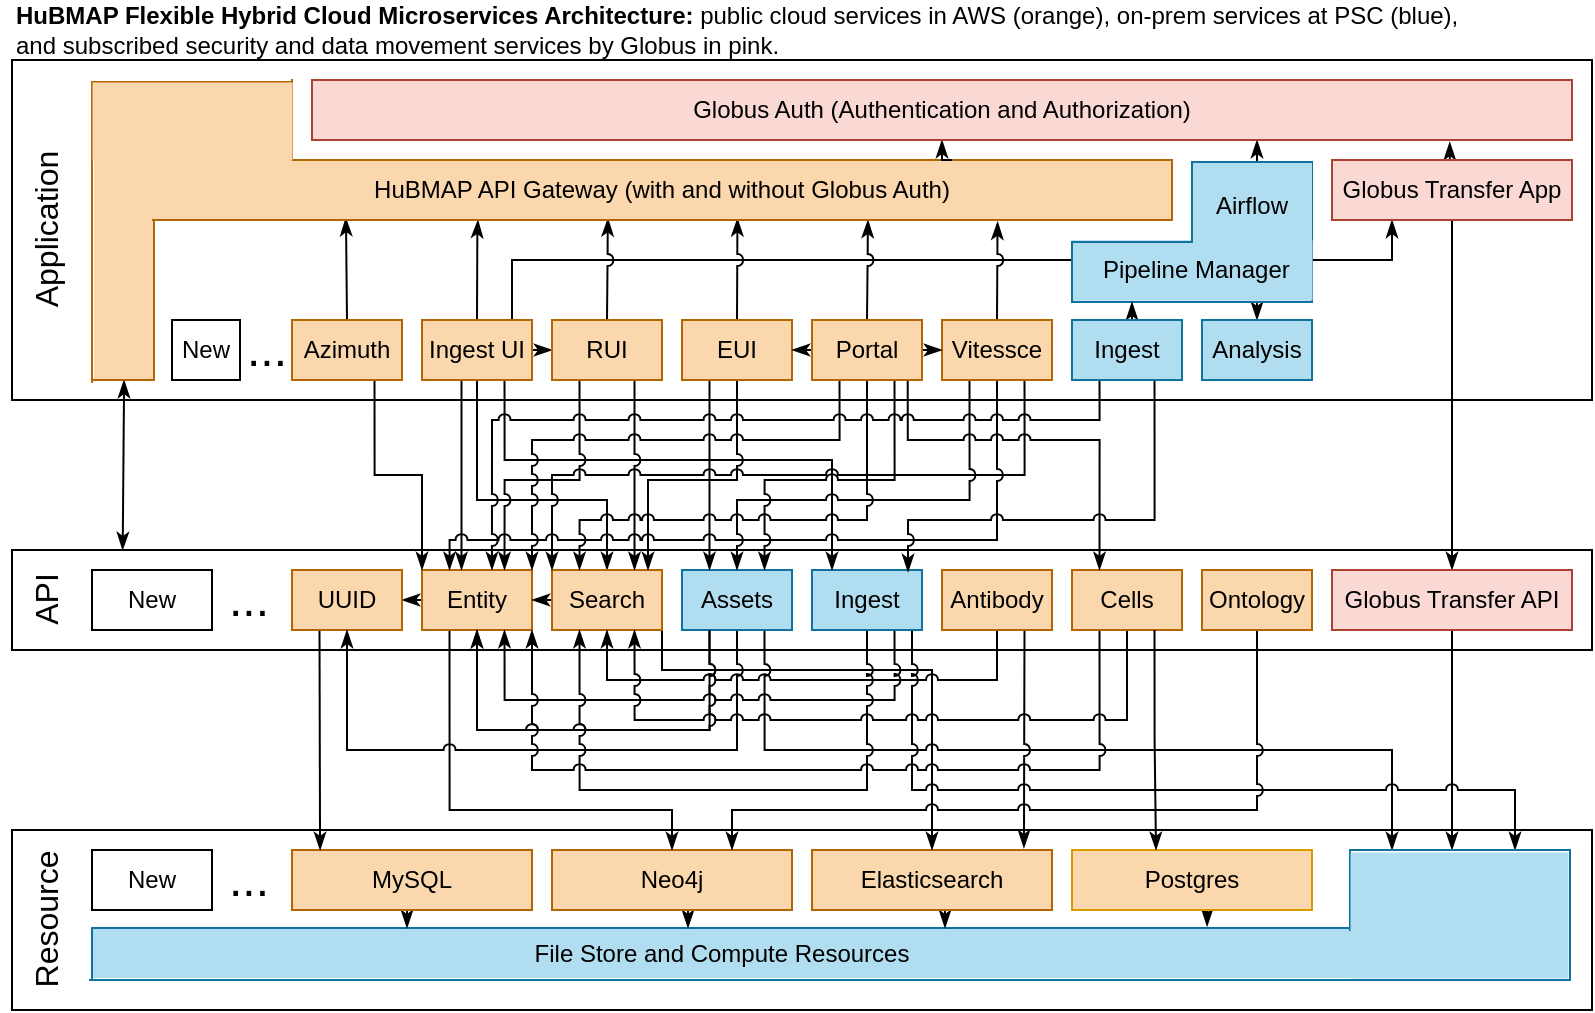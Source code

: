 <mxfile version="15.8.7" type="device"><diagram id="j9Qyy4nKqlWBJmMirgIs" name="Page-1"><mxGraphModel dx="1106" dy="972" grid="1" gridSize="10" guides="1" tooltips="1" connect="1" arrows="1" fold="1" page="1" pageScale="1" pageWidth="850" pageHeight="1100" background="none" math="0" shadow="0"><root><mxCell id="0"/><mxCell id="1" parent="0"/><mxCell id="ca2vOitG2DdZw0FZi5Ay-188" value="" style="shape=partialRectangle;whiteSpace=wrap;html=1;bottom=0;right=0;fillColor=none;rounded=0;fontSize=12;strokeColor=#B46504;strokeWidth=1;flipV=1;" parent="1" vertex="1"><mxGeometry x="150" y="40" width="440" height="40" as="geometry"/></mxCell><mxCell id="ca2vOitG2DdZw0FZi5Ay-204" style="edgeStyle=orthogonalEdgeStyle;rounded=0;jumpStyle=arc;orthogonalLoop=1;jettySize=auto;html=1;entryX=0.25;entryY=1;entryDx=0;entryDy=0;fontSize=12;endArrow=classicThin;endFill=1;" parent="1" source="ca2vOitG2DdZw0FZi5Ay-96" target="ca2vOitG2DdZw0FZi5Ay-24" edge="1"><mxGeometry relative="1" as="geometry"><Array as="points"><mxPoint x="260" y="130"/><mxPoint x="700" y="130"/></Array></mxGeometry></mxCell><mxCell id="ca2vOitG2DdZw0FZi5Ay-30" value="" style="rounded=0;whiteSpace=wrap;html=1;fillColor=none;" parent="1" vertex="1"><mxGeometry x="10" y="415" width="790" height="90" as="geometry"/></mxCell><mxCell id="ca2vOitG2DdZw0FZi5Ay-189" value="" style="shape=partialRectangle;whiteSpace=wrap;html=1;top=0;left=0;fillColor=default;rounded=0;fontSize=12;strokeColor=#10739E;strokeWidth=1;" parent="1" vertex="1"><mxGeometry x="49" y="425" width="740" height="65" as="geometry"/></mxCell><UserObject label="File Store and Compute Resources" tooltip="The File Store and Compute Resources are hosted in dedicated hardware at the Pittsburgh Supercomputing Center including raw and processed data managed in Globus endpoints with distinct security for public, consortium, and protected data. Databases are in AWS or at PSC as optimal for the use case." link="https://psc.edu" id="ca2vOitG2DdZw0FZi5Ay-37"><mxCell style="shape=partialRectangle;whiteSpace=wrap;html=1;bottom=0;right=0;fillColor=#b1ddf0;rounded=0;strokeColor=#10739E;" parent="1" vertex="1"><mxGeometry x="50" y="464" width="630" height="25" as="geometry"/></mxCell></UserObject><mxCell id="ca2vOitG2DdZw0FZi5Ay-16" value="" style="rounded=0;whiteSpace=wrap;html=1;fillColor=none;" parent="1" vertex="1"><mxGeometry x="10" y="30" width="790" height="170" as="geometry"/></mxCell><mxCell id="ca2vOitG2DdZw0FZi5Ay-113" value="" style="shape=partialRectangle;whiteSpace=wrap;html=1;bottom=0;right=0;fillColor=none;rounded=0;fontSize=12;strokeColor=#B46504;strokeWidth=1;" parent="1" vertex="1"><mxGeometry x="50" y="41" width="100" height="150" as="geometry"/></mxCell><mxCell id="knEjjP5imfgHvxQJIMVO-2" style="edgeStyle=orthogonalEdgeStyle;rounded=0;orthogonalLoop=1;jettySize=auto;html=1;exitX=0.75;exitY=1;exitDx=0;exitDy=0;entryX=0.5;entryY=0;entryDx=0;entryDy=0;endArrow=classicThin;endFill=1;" parent="1" source="ca2vOitG2DdZw0FZi5Ay-104" target="ca2vOitG2DdZw0FZi5Ay-103" edge="1"><mxGeometry relative="1" as="geometry"/></mxCell><mxCell id="ca2vOitG2DdZw0FZi5Ay-104" value="" style="shape=partialRectangle;whiteSpace=wrap;html=1;top=0;left=0;fillColor=none;rounded=0;fontSize=16;strokeColor=#10739E;" parent="1" vertex="1"><mxGeometry x="540" y="81" width="120" height="70" as="geometry"/></mxCell><mxCell id="ca2vOitG2DdZw0FZi5Ay-167" value="" style="rounded=0;whiteSpace=wrap;html=1;dashed=1;dashPattern=1 4;fontSize=12;strokeWidth=0;fillColor=#b1ddf0;strokeColor=#10739e;" parent="1" vertex="1"><mxGeometry x="540" y="120" width="120" height="30" as="geometry"/></mxCell><mxCell id="ca2vOitG2DdZw0FZi5Ay-108" value="&lt;font style=&quot;text-align: right&quot;&gt;&amp;nbsp;Pipeline&lt;/font&gt;&lt;span style=&quot;text-align: right&quot;&gt;&amp;nbsp;&lt;/span&gt;&lt;font style=&quot;text-align: right&quot;&gt;Manager&lt;/font&gt;" style="text;html=1;resizable=0;autosize=1;align=center;verticalAlign=middle;points=[];fillColor=none;strokeColor=none;rounded=0;fontSize=12;" parent="1" vertex="1"><mxGeometry x="545" y="125" width="110" height="20" as="geometry"/></mxCell><mxCell id="ca2vOitG2DdZw0FZi5Ay-160" style="edgeStyle=orthogonalEdgeStyle;rounded=0;jumpStyle=arc;orthogonalLoop=1;jettySize=auto;html=1;entryX=0.07;entryY=0;entryDx=0;entryDy=0;fontSize=12;endArrow=classicThin;endFill=1;exitX=0.5;exitY=1;exitDx=0;exitDy=0;entryPerimeter=0;startArrow=classicThin;startFill=1;" parent="1" source="ca2vOitG2DdZw0FZi5Ay-112" target="ca2vOitG2DdZw0FZi5Ay-17" edge="1"><mxGeometry relative="1" as="geometry"><mxPoint x="65" y="200" as="sourcePoint"/><mxPoint x="63.71" y="230" as="targetPoint"/></mxGeometry></mxCell><mxCell id="ca2vOitG2DdZw0FZi5Ay-17" value="" style="rounded=0;whiteSpace=wrap;html=1;fillColor=none;" parent="1" vertex="1"><mxGeometry x="10" y="275" width="790" height="50" as="geometry"/></mxCell><mxCell id="ca2vOitG2DdZw0FZi5Ay-161" style="edgeStyle=orthogonalEdgeStyle;rounded=0;jumpStyle=arc;orthogonalLoop=1;jettySize=auto;html=1;exitX=0.5;exitY=0;exitDx=0;exitDy=0;entryX=0.75;entryY=1;entryDx=0;entryDy=0;fontSize=12;endArrow=classicThin;endFill=1;" parent="1" source="ca2vOitG2DdZw0FZi5Ay-105" target="ca2vOitG2DdZw0FZi5Ay-20" edge="1"><mxGeometry relative="1" as="geometry"/></mxCell><mxCell id="ca2vOitG2DdZw0FZi5Ay-49" style="edgeStyle=orthogonalEdgeStyle;rounded=0;orthogonalLoop=1;jettySize=auto;html=1;entryX=0.5;entryY=0;entryDx=0;entryDy=0;fontSize=16;jumpStyle=arc;endArrow=classicThin;endFill=1;" parent="1" source="ca2vOitG2DdZw0FZi5Ay-24" target="ca2vOitG2DdZw0FZi5Ay-44" edge="1"><mxGeometry relative="1" as="geometry"/></mxCell><mxCell id="ca2vOitG2DdZw0FZi5Ay-143" style="edgeStyle=orthogonalEdgeStyle;rounded=0;jumpStyle=arc;orthogonalLoop=1;jettySize=auto;html=1;fontSize=12;endArrow=classicThin;endFill=1;entryX=0.5;entryY=0;entryDx=0;entryDy=0;" parent="1" source="ca2vOitG2DdZw0FZi5Ay-24" target="ca2vOitG2DdZw0FZi5Ay-24" edge="1"><mxGeometry relative="1" as="geometry"><mxPoint x="730" y="80" as="targetPoint"/><Array as="points"><mxPoint x="730" y="90"/><mxPoint x="730" y="90"/></Array></mxGeometry></mxCell><mxCell id="ca2vOitG2DdZw0FZi5Ay-164" style="edgeStyle=orthogonalEdgeStyle;rounded=0;jumpStyle=arc;orthogonalLoop=1;jettySize=auto;html=1;exitX=0.5;exitY=0;exitDx=0;exitDy=0;entryX=0.903;entryY=1.033;entryDx=0;entryDy=0;fontSize=12;endArrow=classicThin;endFill=1;entryPerimeter=0;" parent="1" source="ca2vOitG2DdZw0FZi5Ay-24" target="ca2vOitG2DdZw0FZi5Ay-20" edge="1"><mxGeometry relative="1" as="geometry"/></mxCell><UserObject label="Globus Transfer App" tooltip="Globus Transfer Application and API is used by HuBMAP to enable authorized users to securely upload and download data." link="https://app.globus.org" id="ca2vOitG2DdZw0FZi5Ay-24"><mxCell style="rounded=0;whiteSpace=wrap;html=1;fillColor=#fad9d5;strokeColor=#ae4132;" parent="1" vertex="1"><mxGeometry x="670" y="80" width="120" height="30" as="geometry"/></mxCell></UserObject><mxCell id="ca2vOitG2DdZw0FZi5Ay-153" style="edgeStyle=orthogonalEdgeStyle;rounded=0;jumpStyle=arc;orthogonalLoop=1;jettySize=auto;html=1;exitX=0.5;exitY=1;exitDx=0;exitDy=0;entryX=0.25;entryY=0;entryDx=0;entryDy=0;fontSize=12;endArrow=classicThin;endFill=1;" parent="1" source="ca2vOitG2DdZw0FZi5Ay-31" target="ca2vOitG2DdZw0FZi5Ay-37" edge="1"><mxGeometry relative="1" as="geometry"/></mxCell><UserObject label="MySQL" tooltip="MySQL is used for relational data including UUID API." link="https://www.mysql.com" id="ca2vOitG2DdZw0FZi5Ay-31"><mxCell style="rounded=0;whiteSpace=wrap;html=1;fillColor=#fad7ac;strokeColor=#b46504;" parent="1" vertex="1"><mxGeometry x="150" y="425" width="120" height="30" as="geometry"/></mxCell></UserObject><mxCell id="ca2vOitG2DdZw0FZi5Ay-158" style="edgeStyle=orthogonalEdgeStyle;rounded=0;jumpStyle=arc;orthogonalLoop=1;jettySize=auto;html=1;exitX=0.5;exitY=1;exitDx=0;exitDy=0;entryX=0.885;entryY=-0.033;entryDx=0;entryDy=0;entryPerimeter=0;fontSize=12;endArrow=classicThin;endFill=1;" parent="1" source="ca2vOitG2DdZw0FZi5Ay-38" target="ca2vOitG2DdZw0FZi5Ay-37" edge="1"><mxGeometry relative="1" as="geometry"/></mxCell><UserObject label="Postgres" tooltip="PostgreSQL is used for relational data including Cells API." link="https://postgresql.org" id="ca2vOitG2DdZw0FZi5Ay-38"><mxCell style="rounded=0;whiteSpace=wrap;html=1;fillColor=#FAD7AC;strokeColor=#d79b00;" parent="1" vertex="1"><mxGeometry x="540" y="425" width="120" height="30" as="geometry"/></mxCell></UserObject><mxCell id="ca2vOitG2DdZw0FZi5Ay-157" style="edgeStyle=orthogonalEdgeStyle;rounded=0;jumpStyle=arc;orthogonalLoop=1;jettySize=auto;html=1;exitX=0.5;exitY=1;exitDx=0;exitDy=0;entryX=0.677;entryY=0;entryDx=0;entryDy=0;entryPerimeter=0;fontSize=12;endArrow=classicThin;endFill=1;" parent="1" source="ca2vOitG2DdZw0FZi5Ay-39" target="ca2vOitG2DdZw0FZi5Ay-37" edge="1"><mxGeometry relative="1" as="geometry"/></mxCell><UserObject label="Elasticsearch" tooltip="Elasticsearch open and free versions deployed on AWS are used for Search and Antibody APIs &quot;nosql&quot; backends." link="https://www.elastic.co/elasticsearch/service" id="ca2vOitG2DdZw0FZi5Ay-39"><mxCell style="rounded=0;whiteSpace=wrap;html=1;fillColor=#fad7ac;strokeColor=#b46504;" parent="1" vertex="1"><mxGeometry x="410" y="425" width="120" height="30" as="geometry"/></mxCell></UserObject><mxCell id="ca2vOitG2DdZw0FZi5Ay-154" style="edgeStyle=orthogonalEdgeStyle;rounded=0;jumpStyle=arc;orthogonalLoop=1;jettySize=auto;html=1;exitX=0.5;exitY=1;exitDx=0;exitDy=0;entryX=0.473;entryY=0;entryDx=0;entryDy=0;entryPerimeter=0;fontSize=12;endArrow=classicThin;endFill=1;" parent="1" source="ca2vOitG2DdZw0FZi5Ay-40" target="ca2vOitG2DdZw0FZi5Ay-37" edge="1"><mxGeometry relative="1" as="geometry"/></mxCell><UserObject label="Neo4j" tooltip="Neo4j graph database open and free versions deployed on AWS are used for Provenance (Entity API) and Knowledge (Ontology API) backends." link="https://neo4j.com" id="ca2vOitG2DdZw0FZi5Ay-40"><mxCell style="rounded=0;whiteSpace=wrap;html=1;fillColor=#fad7ac;strokeColor=#b46504;" parent="1" vertex="1"><mxGeometry x="280" y="425" width="120" height="30" as="geometry"/></mxCell></UserObject><mxCell id="ca2vOitG2DdZw0FZi5Ay-41" value="New" style="rounded=0;whiteSpace=wrap;html=1;fillColor=none;" parent="1" vertex="1"><mxGeometry x="50" y="425" width="60" height="30" as="geometry"/></mxCell><mxCell id="ca2vOitG2DdZw0FZi5Ay-43" value="&lt;font style=&quot;font-size: 24px&quot;&gt;...&lt;/font&gt;" style="text;html=1;resizable=0;autosize=1;align=center;verticalAlign=middle;points=[];fillColor=none;strokeColor=none;rounded=0;" parent="1" vertex="1"><mxGeometry x="108" y="430" width="40" height="20" as="geometry"/></mxCell><mxCell id="ca2vOitG2DdZw0FZi5Ay-50" style="edgeStyle=orthogonalEdgeStyle;rounded=0;jumpStyle=arc;orthogonalLoop=1;jettySize=auto;html=1;entryX=0.5;entryY=0;entryDx=0;entryDy=0;fontSize=16;endArrow=classicThin;endFill=1;" parent="1" source="ca2vOitG2DdZw0FZi5Ay-44" edge="1"><mxGeometry relative="1" as="geometry"><mxPoint x="730" y="425" as="targetPoint"/></mxGeometry></mxCell><UserObject label="Globus Transfer API" link="https://docs.globus.org/api/transfer/" linkTarget="_blank" tooltip="Globus Transfer Application and API is used by HuBMAP to enable authorized users to securely upload and download data." id="ca2vOitG2DdZw0FZi5Ay-44"><mxCell style="rounded=0;whiteSpace=wrap;html=1;fillColor=#fad9d5;strokeColor=#ae4132;" parent="1" vertex="1"><mxGeometry x="670" y="285" width="120" height="30" as="geometry"/></mxCell></UserObject><mxCell id="ca2vOitG2DdZw0FZi5Ay-45" value="&lt;font style=&quot;font-size: 16px&quot;&gt;Resource&lt;/font&gt;" style="text;html=1;resizable=0;autosize=1;align=center;verticalAlign=middle;points=[];fillColor=none;strokeColor=none;rounded=0;fontSize=24;rotation=270;" parent="1" vertex="1"><mxGeometry x="-15" y="440" width="80" height="40" as="geometry"/></mxCell><mxCell id="ca2vOitG2DdZw0FZi5Ay-46" value="&lt;font style=&quot;font-size: 16px&quot;&gt;API&lt;br&gt;&lt;/font&gt;" style="text;html=1;resizable=0;autosize=1;align=center;verticalAlign=middle;points=[];fillColor=none;strokeColor=none;rounded=0;fontSize=24;rotation=270;" parent="1" vertex="1"><mxGeometry x="5" y="280" width="40" height="40" as="geometry"/></mxCell><mxCell id="ca2vOitG2DdZw0FZi5Ay-47" value="&lt;font style=&quot;font-size: 16px&quot;&gt;Application&lt;br&gt;&lt;/font&gt;" style="text;html=1;resizable=0;autosize=1;align=center;verticalAlign=middle;points=[];fillColor=none;strokeColor=none;rounded=0;fontSize=24;rotation=270;" parent="1" vertex="1"><mxGeometry x="-20" y="95" width="90" height="40" as="geometry"/></mxCell><mxCell id="ca2vOitG2DdZw0FZi5Ay-55" value="New" style="rounded=0;whiteSpace=wrap;html=1;fillColor=none;" parent="1" vertex="1"><mxGeometry x="50" y="285" width="60" height="30" as="geometry"/></mxCell><mxCell id="ca2vOitG2DdZw0FZi5Ay-56" value="&lt;font style=&quot;font-size: 24px&quot;&gt;...&lt;/font&gt;" style="text;html=1;resizable=0;autosize=1;align=center;verticalAlign=middle;points=[];fillColor=none;strokeColor=none;rounded=0;" parent="1" vertex="1"><mxGeometry x="108" y="290" width="40" height="20" as="geometry"/></mxCell><mxCell id="ca2vOitG2DdZw0FZi5Ay-67" style="edgeStyle=orthogonalEdgeStyle;rounded=0;jumpStyle=arc;orthogonalLoop=1;jettySize=auto;html=1;exitX=0;exitY=0.5;exitDx=0;exitDy=0;entryX=1;entryY=0.5;entryDx=0;entryDy=0;fontSize=16;endArrow=classicThin;endFill=1;" parent="1" source="ca2vOitG2DdZw0FZi5Ay-58" target="ca2vOitG2DdZw0FZi5Ay-60" edge="1"><mxGeometry relative="1" as="geometry"/></mxCell><mxCell id="ca2vOitG2DdZw0FZi5Ay-86" style="edgeStyle=orthogonalEdgeStyle;rounded=0;jumpStyle=arc;orthogonalLoop=1;jettySize=auto;html=1;fontSize=16;endArrow=classicThin;endFill=1;exitX=0.25;exitY=1;exitDx=0;exitDy=0;" parent="1" source="ca2vOitG2DdZw0FZi5Ay-58" target="ca2vOitG2DdZw0FZi5Ay-40" edge="1"><mxGeometry relative="1" as="geometry"><Array as="points"><mxPoint x="229" y="405"/><mxPoint x="340" y="405"/></Array></mxGeometry></mxCell><UserObject label="Entity" tooltip="Entity API is the main interface to the HuBMAP Provenance store/database. This is a standard HTTP RESTful web service providing POST/PUT/GET services for the metadata associated with Donors, Organs, Tissue Samples and Datasets." link="https://github.com/hubmapconsortium/entity-api" id="ca2vOitG2DdZw0FZi5Ay-58"><mxCell style="rounded=0;whiteSpace=wrap;html=1;fillColor=#fad7ac;strokeColor=#b46504;" parent="1" vertex="1"><mxGeometry x="215" y="285" width="55" height="30" as="geometry"/></mxCell></UserObject><mxCell id="ca2vOitG2DdZw0FZi5Ay-170" style="edgeStyle=orthogonalEdgeStyle;rounded=0;jumpStyle=arc;orthogonalLoop=1;jettySize=auto;html=1;exitX=0.25;exitY=1;exitDx=0;exitDy=0;fontSize=12;endArrow=classicThin;endFill=1;entryX=0.117;entryY=0;entryDx=0;entryDy=0;entryPerimeter=0;" parent="1" source="ca2vOitG2DdZw0FZi5Ay-60" target="ca2vOitG2DdZw0FZi5Ay-31" edge="1"><mxGeometry relative="1" as="geometry"/></mxCell><UserObject label="UUID" tooltip="UUID API is used to create and translate HuBMAP specific ids (UUIDs, HuBMAP IDs and Submission IDs). These are used to codify Donors, Tissue Samples (including organs), Datasets and other miscellaneous entities used by the provenance graph data store." link="https://github.com/hubmapconsortium/uuid-api" id="ca2vOitG2DdZw0FZi5Ay-60"><mxCell style="rounded=0;whiteSpace=wrap;html=1;fillColor=#fad7ac;strokeColor=#b46504;" parent="1" vertex="1"><mxGeometry x="150" y="285" width="55" height="30" as="geometry"/></mxCell></UserObject><mxCell id="ca2vOitG2DdZw0FZi5Ay-68" style="edgeStyle=orthogonalEdgeStyle;rounded=0;jumpStyle=arc;orthogonalLoop=1;jettySize=auto;html=1;exitX=0;exitY=0.5;exitDx=0;exitDy=0;entryX=1;entryY=0.5;entryDx=0;entryDy=0;fontSize=16;endArrow=classicThin;endFill=1;" parent="1" source="ca2vOitG2DdZw0FZi5Ay-61" target="ca2vOitG2DdZw0FZi5Ay-58" edge="1"><mxGeometry relative="1" as="geometry"/></mxCell><mxCell id="ca2vOitG2DdZw0FZi5Ay-88" style="edgeStyle=orthogonalEdgeStyle;rounded=0;jumpStyle=arc;orthogonalLoop=1;jettySize=auto;html=1;entryX=0.5;entryY=0;entryDx=0;entryDy=0;fontSize=16;endArrow=classicThin;endFill=1;exitX=1;exitY=1;exitDx=0;exitDy=0;" parent="1" source="ca2vOitG2DdZw0FZi5Ay-61" target="ca2vOitG2DdZw0FZi5Ay-39" edge="1"><mxGeometry relative="1" as="geometry"><Array as="points"><mxPoint x="335" y="335"/><mxPoint x="470" y="335"/></Array></mxGeometry></mxCell><mxCell id="ca2vOitG2DdZw0FZi5Ay-129" style="edgeStyle=orthogonalEdgeStyle;rounded=0;jumpStyle=arc;orthogonalLoop=1;jettySize=auto;html=1;entryX=0.5;entryY=0;entryDx=0;entryDy=0;fontSize=12;endArrow=classicThin;endFill=1;exitX=0.5;exitY=1;exitDx=0;exitDy=0;" parent="1" source="ca2vOitG2DdZw0FZi5Ay-96" target="ca2vOitG2DdZw0FZi5Ay-61" edge="1"><mxGeometry relative="1" as="geometry"><Array as="points"><mxPoint x="243" y="250"/><mxPoint x="308" y="250"/></Array></mxGeometry></mxCell><UserObject label="Search" tooltip="Search API is a search-oriented service backed by Elasticsearch holding configurable views (configured via modular transform plugin) of HuBMAP provenance data." link="https://github.com/hubmapconsortium/search-api" id="ca2vOitG2DdZw0FZi5Ay-61"><mxCell style="rounded=0;whiteSpace=wrap;html=1;fillColor=#fad7ac;strokeColor=#b46504;" parent="1" vertex="1"><mxGeometry x="280" y="285" width="55" height="30" as="geometry"/></mxCell></UserObject><mxCell id="ca2vOitG2DdZw0FZi5Ay-74" style="edgeStyle=orthogonalEdgeStyle;rounded=0;jumpStyle=arc;orthogonalLoop=1;jettySize=auto;html=1;entryX=0.5;entryY=1;entryDx=0;entryDy=0;fontSize=16;endArrow=classicThin;endFill=1;exitX=0.5;exitY=1;exitDx=0;exitDy=0;" parent="1" source="ca2vOitG2DdZw0FZi5Ay-62" target="ca2vOitG2DdZw0FZi5Ay-60" edge="1"><mxGeometry relative="1" as="geometry"><Array as="points"><mxPoint x="373" y="375"/><mxPoint x="178" y="375"/></Array></mxGeometry></mxCell><mxCell id="ca2vOitG2DdZw0FZi5Ay-75" style="edgeStyle=orthogonalEdgeStyle;rounded=0;jumpStyle=arc;orthogonalLoop=1;jettySize=auto;html=1;entryX=0.5;entryY=1;entryDx=0;entryDy=0;fontSize=16;endArrow=classicThin;endFill=1;exitX=0.25;exitY=1;exitDx=0;exitDy=0;" parent="1" source="ca2vOitG2DdZw0FZi5Ay-62" target="ca2vOitG2DdZw0FZi5Ay-58" edge="1"><mxGeometry relative="1" as="geometry"><Array as="points"><mxPoint x="359" y="365"/><mxPoint x="243" y="365"/></Array></mxGeometry></mxCell><mxCell id="ca2vOitG2DdZw0FZi5Ay-87" style="edgeStyle=orthogonalEdgeStyle;rounded=0;jumpStyle=arc;orthogonalLoop=1;jettySize=auto;html=1;entryX=0.25;entryY=0;entryDx=0;entryDy=0;fontSize=16;endArrow=classicThin;endFill=1;exitX=0.75;exitY=1;exitDx=0;exitDy=0;" parent="1" source="ca2vOitG2DdZw0FZi5Ay-62" edge="1"><mxGeometry relative="1" as="geometry"><mxPoint x="700" y="425" as="targetPoint"/><Array as="points"><mxPoint x="386" y="375"/><mxPoint x="700" y="375"/></Array></mxGeometry></mxCell><UserObject label="Assets" tooltip="Assets API serves files from HuBMAP datasets via a standard HTTP(s) interface, with access control allowing public access or Consortium only access depending on the access level of the Dataset containing the file being accessed and the user's Globus authorization." link="https://github.com/hubmapconsortium/gateway/blob/master/hubmap-auth/README.md#file-assets-service" id="ca2vOitG2DdZw0FZi5Ay-62"><mxCell style="rounded=0;whiteSpace=wrap;html=1;fillColor=#b1ddf0;strokeColor=#10739e;" parent="1" vertex="1"><mxGeometry x="345" y="285" width="55" height="30" as="geometry"/></mxCell></UserObject><mxCell id="ca2vOitG2DdZw0FZi5Ay-80" style="edgeStyle=orthogonalEdgeStyle;rounded=0;jumpStyle=arc;orthogonalLoop=1;jettySize=auto;html=1;entryX=0.5;entryY=1;entryDx=0;entryDy=0;fontSize=16;endArrow=classicThin;endFill=1;exitX=0.5;exitY=1;exitDx=0;exitDy=0;" parent="1" source="ca2vOitG2DdZw0FZi5Ay-63" target="ca2vOitG2DdZw0FZi5Ay-61" edge="1"><mxGeometry relative="1" as="geometry"><Array as="points"><mxPoint x="503" y="340"/><mxPoint x="308" y="340"/></Array></mxGeometry></mxCell><mxCell id="ca2vOitG2DdZw0FZi5Ay-91" style="edgeStyle=orthogonalEdgeStyle;rounded=0;jumpStyle=arc;orthogonalLoop=1;jettySize=auto;html=1;entryX=0.883;entryY=-0.033;entryDx=0;entryDy=0;entryPerimeter=0;fontSize=16;endArrow=classicThin;endFill=1;exitX=0.75;exitY=1;exitDx=0;exitDy=0;" parent="1" source="ca2vOitG2DdZw0FZi5Ay-63" target="ca2vOitG2DdZw0FZi5Ay-39" edge="1"><mxGeometry relative="1" as="geometry"/></mxCell><UserObject label="Antibody" tooltip="Antibody API Is the service that enables upload of Antibody Validation Reports (AVRs) and association of header/metadata with the AVRs." link="https://github.com/hubmapconsortium/antibody-api" id="ca2vOitG2DdZw0FZi5Ay-63"><mxCell style="rounded=0;whiteSpace=wrap;html=1;fillColor=#fad7ac;strokeColor=#b46504;" parent="1" vertex="1"><mxGeometry x="475" y="285" width="55" height="30" as="geometry"/></mxCell></UserObject><mxCell id="ca2vOitG2DdZw0FZi5Ay-78" style="edgeStyle=orthogonalEdgeStyle;rounded=0;jumpStyle=arc;orthogonalLoop=1;jettySize=auto;html=1;entryX=0.75;entryY=1;entryDx=0;entryDy=0;fontSize=16;endArrow=classicThin;endFill=1;exitX=0.75;exitY=1;exitDx=0;exitDy=0;" parent="1" source="ca2vOitG2DdZw0FZi5Ay-64" target="ca2vOitG2DdZw0FZi5Ay-58" edge="1"><mxGeometry relative="1" as="geometry"><Array as="points"><mxPoint x="451" y="350"/><mxPoint x="256" y="350"/></Array></mxGeometry></mxCell><mxCell id="ca2vOitG2DdZw0FZi5Ay-79" style="edgeStyle=orthogonalEdgeStyle;rounded=0;jumpStyle=arc;orthogonalLoop=1;jettySize=auto;html=1;entryX=0.25;entryY=1;entryDx=0;entryDy=0;fontSize=16;endArrow=classicThin;endFill=1;exitX=0.5;exitY=1;exitDx=0;exitDy=0;" parent="1" source="ca2vOitG2DdZw0FZi5Ay-64" target="ca2vOitG2DdZw0FZi5Ay-61" edge="1"><mxGeometry relative="1" as="geometry"><Array as="points"><mxPoint x="438" y="395"/><mxPoint x="294" y="395"/></Array></mxGeometry></mxCell><mxCell id="ca2vOitG2DdZw0FZi5Ay-90" style="edgeStyle=orthogonalEdgeStyle;rounded=0;jumpStyle=arc;orthogonalLoop=1;jettySize=auto;html=1;entryX=0.75;entryY=0;entryDx=0;entryDy=0;fontSize=16;endArrow=classicThin;endFill=1;exitX=1;exitY=1;exitDx=0;exitDy=0;" parent="1" source="ca2vOitG2DdZw0FZi5Ay-64" target="ca2vOitG2DdZw0FZi5Ay-191" edge="1"><mxGeometry relative="1" as="geometry"><Array as="points"><mxPoint x="460" y="315"/><mxPoint x="460" y="395"/><mxPoint x="762" y="395"/></Array></mxGeometry></mxCell><UserObject label="Ingest" tooltip="Ingest API is used mainly by the Ingest UI to provide application specific functionality for the data ingest/provenance. A main function is to interact with the local PSC HIVE file system and is therefore installed at the PSC instead of AWS." link="https://github.com/hubmapconsortium/ingest-api" id="ca2vOitG2DdZw0FZi5Ay-64"><mxCell style="rounded=0;whiteSpace=wrap;html=1;fillColor=#b1ddf0;strokeColor=#10739e;" parent="1" vertex="1"><mxGeometry x="410" y="285" width="55" height="30" as="geometry"/></mxCell></UserObject><mxCell id="ca2vOitG2DdZw0FZi5Ay-82" style="edgeStyle=orthogonalEdgeStyle;rounded=0;jumpStyle=arc;orthogonalLoop=1;jettySize=auto;html=1;entryX=1;entryY=1;entryDx=0;entryDy=0;fontSize=16;endArrow=classicThin;endFill=1;exitX=0.25;exitY=1;exitDx=0;exitDy=0;" parent="1" source="ca2vOitG2DdZw0FZi5Ay-65" target="ca2vOitG2DdZw0FZi5Ay-58" edge="1"><mxGeometry relative="1" as="geometry"><Array as="points"><mxPoint x="554" y="385"/><mxPoint x="270" y="385"/></Array></mxGeometry></mxCell><mxCell id="ca2vOitG2DdZw0FZi5Ay-83" style="edgeStyle=orthogonalEdgeStyle;rounded=0;jumpStyle=arc;orthogonalLoop=1;jettySize=auto;html=1;entryX=0.75;entryY=1;entryDx=0;entryDy=0;fontSize=16;endArrow=classicThin;endFill=1;exitX=0.5;exitY=1;exitDx=0;exitDy=0;" parent="1" source="ca2vOitG2DdZw0FZi5Ay-65" target="ca2vOitG2DdZw0FZi5Ay-61" edge="1"><mxGeometry relative="1" as="geometry"><Array as="points"><mxPoint x="568" y="360"/><mxPoint x="321" y="360"/></Array></mxGeometry></mxCell><UserObject label="Cells" tooltip="Cells API provides the capability to search for data from indexed cell molecular information." link="https://github.com/hubmapconsortium/cross_modality_query" id="ca2vOitG2DdZw0FZi5Ay-65"><mxCell style="rounded=0;whiteSpace=wrap;html=1;fillColor=#fad7ac;strokeColor=#b46504;" parent="1" vertex="1"><mxGeometry x="540" y="285" width="55" height="30" as="geometry"/></mxCell></UserObject><mxCell id="ca2vOitG2DdZw0FZi5Ay-89" style="edgeStyle=orthogonalEdgeStyle;rounded=0;jumpStyle=arc;orthogonalLoop=1;jettySize=auto;html=1;entryX=0.75;entryY=0;entryDx=0;entryDy=0;fontSize=16;endArrow=classicThin;endFill=1;exitX=0.5;exitY=1;exitDx=0;exitDy=0;" parent="1" source="ca2vOitG2DdZw0FZi5Ay-66" target="ca2vOitG2DdZw0FZi5Ay-40" edge="1"><mxGeometry relative="1" as="geometry"><Array as="points"><mxPoint x="633" y="405"/><mxPoint x="370" y="405"/></Array></mxGeometry></mxCell><mxCell id="knEjjP5imfgHvxQJIMVO-3" style="edgeStyle=orthogonalEdgeStyle;rounded=0;orthogonalLoop=1;jettySize=auto;html=1;exitX=0.75;exitY=1;exitDx=0;exitDy=0;endArrow=classicThin;endFill=1;entryX=0.35;entryY=0;entryDx=0;entryDy=0;entryPerimeter=0;" parent="1" source="ca2vOitG2DdZw0FZi5Ay-65" target="ca2vOitG2DdZw0FZi5Ay-38" edge="1"><mxGeometry relative="1" as="geometry"><mxPoint x="581" y="425" as="targetPoint"/><Array as="points"/></mxGeometry></mxCell><UserObject label="Ontology" tooltip="Ontology API provides concept, code and term traversal within a unified knowledge graph derived from standard ontologies and application specific terminologies with its model schema enabling efficient intra ontology navigation and cross ontology translation." link="https://github.com/hubmapconsortium/ontology-api" id="ca2vOitG2DdZw0FZi5Ay-66"><mxCell style="rounded=0;whiteSpace=wrap;html=1;fillColor=#fad7ac;strokeColor=#b46504;" parent="1" vertex="1"><mxGeometry x="605" y="285" width="55" height="30" as="geometry"/></mxCell></UserObject><mxCell id="ca2vOitG2DdZw0FZi5Ay-76" style="edgeStyle=orthogonalEdgeStyle;rounded=0;jumpStyle=arc;orthogonalLoop=1;jettySize=auto;html=1;entryX=0.5;entryY=1;entryDx=0;entryDy=0;fontSize=16;endArrow=classicThin;endFill=1;exitX=0.25;exitY=1;exitDx=0;exitDy=0;" parent="1" source="ca2vOitG2DdZw0FZi5Ay-62" target="ca2vOitG2DdZw0FZi5Ay-58" edge="1"><mxGeometry relative="1" as="geometry"><mxPoint x="358.75" y="285" as="sourcePoint"/><mxPoint x="242.5" y="285" as="targetPoint"/><Array as="points"><mxPoint x="359" y="365"/><mxPoint x="243" y="365"/></Array></mxGeometry></mxCell><mxCell id="ca2vOitG2DdZw0FZi5Ay-94" value="New" style="rounded=0;whiteSpace=wrap;html=1;fillColor=none;" parent="1" vertex="1"><mxGeometry x="90" y="160" width="34" height="30" as="geometry"/></mxCell><mxCell id="ca2vOitG2DdZw0FZi5Ay-95" value="&lt;font style=&quot;font-size: 24px&quot;&gt;...&lt;/font&gt;" style="text;html=1;resizable=0;autosize=1;align=center;verticalAlign=middle;points=[];fillColor=none;strokeColor=none;rounded=0;" parent="1" vertex="1"><mxGeometry x="117" y="165" width="40" height="20" as="geometry"/></mxCell><mxCell id="ca2vOitG2DdZw0FZi5Ay-121" style="edgeStyle=orthogonalEdgeStyle;rounded=0;jumpStyle=arc;orthogonalLoop=1;jettySize=auto;html=1;fontSize=12;endArrow=classicThin;endFill=1;exitX=0.75;exitY=1;exitDx=0;exitDy=0;" parent="1" source="ca2vOitG2DdZw0FZi5Ay-96" edge="1"><mxGeometry relative="1" as="geometry"><mxPoint x="420" y="285" as="targetPoint"/><Array as="points"><mxPoint x="256" y="230"/><mxPoint x="420" y="230"/><mxPoint x="420" y="285"/></Array></mxGeometry></mxCell><mxCell id="ca2vOitG2DdZw0FZi5Ay-131" style="edgeStyle=orthogonalEdgeStyle;rounded=0;jumpStyle=arc;orthogonalLoop=1;jettySize=auto;html=1;exitX=1;exitY=0.5;exitDx=0;exitDy=0;entryX=0;entryY=0.5;entryDx=0;entryDy=0;fontSize=12;endArrow=classicThin;endFill=1;" parent="1" source="ca2vOitG2DdZw0FZi5Ay-96" target="ca2vOitG2DdZw0FZi5Ay-98" edge="1"><mxGeometry relative="1" as="geometry"/></mxCell><mxCell id="ca2vOitG2DdZw0FZi5Ay-177" style="edgeStyle=orthogonalEdgeStyle;rounded=0;jumpStyle=arc;orthogonalLoop=1;jettySize=auto;html=1;exitX=0.25;exitY=1;exitDx=0;exitDy=0;entryX=0.25;entryY=0;entryDx=0;entryDy=0;fontSize=12;endArrow=classicThin;endFill=1;" parent="1" edge="1"><mxGeometry relative="1" as="geometry"><mxPoint x="234.75" y="190" as="sourcePoint"/><mxPoint x="234.75" y="285" as="targetPoint"/></mxGeometry></mxCell><mxCell id="ca2vOitG2DdZw0FZi5Ay-182" style="edgeStyle=orthogonalEdgeStyle;rounded=0;jumpStyle=arc;orthogonalLoop=1;jettySize=auto;html=1;fontSize=12;endArrow=classicThin;endFill=1;" parent="1" source="ca2vOitG2DdZw0FZi5Ay-96" target="ca2vOitG2DdZw0FZi5Ay-114" edge="1"><mxGeometry relative="1" as="geometry"><Array as="points"><mxPoint x="243" y="120"/><mxPoint x="243" y="120"/></Array></mxGeometry></mxCell><UserObject label="Ingest UI" tooltip="Ingest UI is a web application where Donors, Organs, Tissue Samples and Datasets are submitted. Information registered via ingest UI is stored in the provenance database (Entity API). To upload/ingest data users are directed to the Globus Transfer application." link="https://ingest.hubmapconsortium.org" id="ca2vOitG2DdZw0FZi5Ay-96"><mxCell style="rounded=0;whiteSpace=wrap;html=1;fillColor=#fad7ac;strokeColor=#b46504;" parent="1" vertex="1"><mxGeometry x="215" y="160" width="55" height="30" as="geometry"/></mxCell></UserObject><mxCell id="ca2vOitG2DdZw0FZi5Ay-118" style="edgeStyle=orthogonalEdgeStyle;rounded=0;jumpStyle=arc;orthogonalLoop=1;jettySize=auto;html=1;fontSize=12;endArrow=classicThin;endFill=1;entryX=0.19;entryY=0.967;entryDx=0;entryDy=0;entryPerimeter=0;" parent="1" source="ca2vOitG2DdZw0FZi5Ay-97" target="ca2vOitG2DdZw0FZi5Ay-114" edge="1"><mxGeometry relative="1" as="geometry"/></mxCell><mxCell id="ca2vOitG2DdZw0FZi5Ay-179" style="edgeStyle=orthogonalEdgeStyle;rounded=0;jumpStyle=arc;orthogonalLoop=1;jettySize=auto;html=1;exitX=0.75;exitY=1;exitDx=0;exitDy=0;fontSize=12;endArrow=classicThin;endFill=1;entryX=0;entryY=0;entryDx=0;entryDy=0;" parent="1" source="ca2vOitG2DdZw0FZi5Ay-97" target="ca2vOitG2DdZw0FZi5Ay-58" edge="1"><mxGeometry relative="1" as="geometry"><mxPoint x="220" y="280" as="targetPoint"/></mxGeometry></mxCell><UserObject label="Azimuth" tooltip="Azimuth is a web application that uses an annotated reference dataset to automate the processing, analysis, and interpretation of a new single-cell RNA-seq experiment." link="https://azimuth.hubmapconsortium.org" id="ca2vOitG2DdZw0FZi5Ay-97"><mxCell style="rounded=0;whiteSpace=wrap;html=1;fillColor=#fad7ac;strokeColor=#b46504;" parent="1" vertex="1"><mxGeometry x="150" y="160" width="55" height="30" as="geometry"/></mxCell></UserObject><mxCell id="ca2vOitG2DdZw0FZi5Ay-132" style="edgeStyle=orthogonalEdgeStyle;rounded=0;jumpStyle=arc;orthogonalLoop=1;jettySize=auto;html=1;entryX=0.75;entryY=0;entryDx=0;entryDy=0;fontSize=12;endArrow=classicThin;endFill=1;exitX=0.75;exitY=1;exitDx=0;exitDy=0;" parent="1" source="ca2vOitG2DdZw0FZi5Ay-98" target="ca2vOitG2DdZw0FZi5Ay-61" edge="1"><mxGeometry relative="1" as="geometry"><mxPoint x="317.25" y="200" as="sourcePoint"/><mxPoint x="317.25" y="240" as="targetPoint"/><Array as="points"><mxPoint x="321" y="220"/><mxPoint x="321" y="220"/></Array></mxGeometry></mxCell><mxCell id="ca2vOitG2DdZw0FZi5Ay-133" style="edgeStyle=orthogonalEdgeStyle;rounded=0;jumpStyle=arc;orthogonalLoop=1;jettySize=auto;html=1;entryX=0.75;entryY=0;entryDx=0;entryDy=0;fontSize=12;endArrow=classicThin;endFill=1;exitX=0.25;exitY=1;exitDx=0;exitDy=0;" parent="1" source="ca2vOitG2DdZw0FZi5Ay-98" target="ca2vOitG2DdZw0FZi5Ay-58" edge="1"><mxGeometry relative="1" as="geometry"><Array as="points"><mxPoint x="294" y="240"/><mxPoint x="256" y="240"/></Array></mxGeometry></mxCell><mxCell id="ca2vOitG2DdZw0FZi5Ay-206" style="edgeStyle=orthogonalEdgeStyle;rounded=0;jumpStyle=arc;orthogonalLoop=1;jettySize=auto;html=1;entryX=0.447;entryY=0.972;entryDx=0;entryDy=0;entryPerimeter=0;fontSize=12;endArrow=classicThin;endFill=1;" parent="1" source="ca2vOitG2DdZw0FZi5Ay-98" target="ca2vOitG2DdZw0FZi5Ay-114" edge="1"><mxGeometry relative="1" as="geometry"/></mxCell><UserObject label="RUI" tooltip="RUI (Registration User Interface) is used to spatially register tissue samples within their organ of origin." link="https://hubmapconsortium.github.io/ccf-ui/rui/" id="ca2vOitG2DdZw0FZi5Ay-98"><mxCell style="rounded=0;whiteSpace=wrap;html=1;fillColor=#fad7ac;strokeColor=#b46504;" parent="1" vertex="1"><mxGeometry x="280" y="160" width="55" height="30" as="geometry"/></mxCell></UserObject><mxCell id="ca2vOitG2DdZw0FZi5Ay-135" style="edgeStyle=orthogonalEdgeStyle;rounded=0;jumpStyle=arc;orthogonalLoop=1;jettySize=auto;html=1;fontSize=12;endArrow=classicThin;endFill=1;exitX=0.5;exitY=1;exitDx=0;exitDy=0;" parent="1" source="ca2vOitG2DdZw0FZi5Ay-99" target="ca2vOitG2DdZw0FZi5Ay-61" edge="1"><mxGeometry relative="1" as="geometry"><mxPoint x="328" y="280" as="targetPoint"/><Array as="points"><mxPoint x="373" y="240"/><mxPoint x="328" y="240"/></Array></mxGeometry></mxCell><mxCell id="ca2vOitG2DdZw0FZi5Ay-208" style="edgeStyle=orthogonalEdgeStyle;rounded=0;jumpStyle=arc;orthogonalLoop=1;jettySize=auto;html=1;entryX=0.574;entryY=0.972;entryDx=0;entryDy=0;entryPerimeter=0;fontSize=12;endArrow=classicThin;endFill=1;" parent="1" source="ca2vOitG2DdZw0FZi5Ay-99" target="ca2vOitG2DdZw0FZi5Ay-114" edge="1"><mxGeometry relative="1" as="geometry"/></mxCell><mxCell id="-wi3EmtWMs7lFr_7Shfn-1" style="edgeStyle=orthogonalEdgeStyle;rounded=0;orthogonalLoop=1;jettySize=auto;html=1;exitX=0.25;exitY=1;exitDx=0;exitDy=0;entryX=0.25;entryY=0;entryDx=0;entryDy=0;endArrow=classicThin;endFill=1;" parent="1" source="ca2vOitG2DdZw0FZi5Ay-99" target="ca2vOitG2DdZw0FZi5Ay-62" edge="1"><mxGeometry relative="1" as="geometry"/></mxCell><UserObject label="EUI" tooltip="EUI (Exploration User Interface) is used to search and view tissue samples in the location as registered via the RUI." link="https://portal.hubmapconsortium.org/ccf-eui" id="ca2vOitG2DdZw0FZi5Ay-99"><mxCell style="rounded=0;whiteSpace=wrap;html=1;fillColor=#fad7ac;strokeColor=#b46504;" parent="1" vertex="1"><mxGeometry x="345" y="160" width="55" height="30" as="geometry"/></mxCell></UserObject><mxCell id="ca2vOitG2DdZw0FZi5Ay-199" style="edgeStyle=orthogonalEdgeStyle;rounded=0;jumpStyle=arc;orthogonalLoop=1;jettySize=auto;html=1;entryX=0;entryY=0;entryDx=0;entryDy=0;fontSize=12;endArrow=classicThin;endFill=1;exitX=0.75;exitY=1;exitDx=0;exitDy=0;" parent="1" source="ca2vOitG2DdZw0FZi5Ay-100" target="ca2vOitG2DdZw0FZi5Ay-61" edge="1"><mxGeometry relative="1" as="geometry"/></mxCell><mxCell id="ca2vOitG2DdZw0FZi5Ay-201" style="edgeStyle=orthogonalEdgeStyle;rounded=0;jumpStyle=arc;orthogonalLoop=1;jettySize=auto;html=1;entryX=0.25;entryY=0;entryDx=0;entryDy=0;fontSize=12;endArrow=classicThin;endFill=1;exitX=0.5;exitY=1;exitDx=0;exitDy=0;" parent="1" source="ca2vOitG2DdZw0FZi5Ay-100" target="ca2vOitG2DdZw0FZi5Ay-58" edge="1"><mxGeometry relative="1" as="geometry"><Array as="points"><mxPoint x="503" y="270"/><mxPoint x="229" y="270"/></Array></mxGeometry></mxCell><mxCell id="ca2vOitG2DdZw0FZi5Ay-202" style="edgeStyle=orthogonalEdgeStyle;rounded=0;jumpStyle=arc;orthogonalLoop=1;jettySize=auto;html=1;entryX=0.5;entryY=0;entryDx=0;entryDy=0;fontSize=12;endArrow=classicThin;endFill=1;exitX=0.25;exitY=1;exitDx=0;exitDy=0;" parent="1" source="ca2vOitG2DdZw0FZi5Ay-100" target="ca2vOitG2DdZw0FZi5Ay-62" edge="1"><mxGeometry relative="1" as="geometry"><Array as="points"><mxPoint x="489" y="250"/><mxPoint x="373" y="250"/></Array></mxGeometry></mxCell><mxCell id="ca2vOitG2DdZw0FZi5Ay-209" style="edgeStyle=orthogonalEdgeStyle;rounded=0;jumpStyle=arc;orthogonalLoop=1;jettySize=auto;html=1;entryX=0.829;entryY=1.028;entryDx=0;entryDy=0;entryPerimeter=0;fontSize=12;endArrow=classicThin;endFill=1;" parent="1" source="ca2vOitG2DdZw0FZi5Ay-100" target="ca2vOitG2DdZw0FZi5Ay-114" edge="1"><mxGeometry relative="1" as="geometry"/></mxCell><UserObject label="Vitessce" tooltip="Vitessce is a visual integration tool for exploration of spatial single cell experiments deployed in HuBMAP as an embedded web tool." link="http://vitessce.io" id="ca2vOitG2DdZw0FZi5Ay-100"><mxCell style="rounded=0;whiteSpace=wrap;html=1;fillColor=#fad7ac;strokeColor=#b46504;" parent="1" vertex="1"><mxGeometry x="475" y="160" width="55" height="30" as="geometry"/></mxCell></UserObject><mxCell id="ca2vOitG2DdZw0FZi5Ay-136" style="edgeStyle=orthogonalEdgeStyle;rounded=0;jumpStyle=arc;orthogonalLoop=1;jettySize=auto;html=1;exitX=0;exitY=0.5;exitDx=0;exitDy=0;entryX=1;entryY=0.5;entryDx=0;entryDy=0;fontSize=12;endArrow=classicThin;endFill=1;" parent="1" source="ca2vOitG2DdZw0FZi5Ay-101" target="ca2vOitG2DdZw0FZi5Ay-99" edge="1"><mxGeometry relative="1" as="geometry"/></mxCell><mxCell id="ca2vOitG2DdZw0FZi5Ay-137" style="edgeStyle=orthogonalEdgeStyle;rounded=0;jumpStyle=arc;orthogonalLoop=1;jettySize=auto;html=1;exitX=1;exitY=0.5;exitDx=0;exitDy=0;entryX=0;entryY=0.5;entryDx=0;entryDy=0;fontSize=12;endArrow=classicThin;endFill=1;" parent="1" source="ca2vOitG2DdZw0FZi5Ay-101" target="ca2vOitG2DdZw0FZi5Ay-100" edge="1"><mxGeometry relative="1" as="geometry"/></mxCell><mxCell id="ca2vOitG2DdZw0FZi5Ay-138" style="edgeStyle=orthogonalEdgeStyle;rounded=0;jumpStyle=arc;orthogonalLoop=1;jettySize=auto;html=1;entryX=0.25;entryY=0;entryDx=0;entryDy=0;fontSize=12;endArrow=classicThin;endFill=1;exitX=0.87;exitY=0.972;exitDx=0;exitDy=0;exitPerimeter=0;" parent="1" source="ca2vOitG2DdZw0FZi5Ay-101" target="ca2vOitG2DdZw0FZi5Ay-65" edge="1"><mxGeometry relative="1" as="geometry"><Array as="points"><mxPoint x="458" y="220"/><mxPoint x="554" y="220"/></Array></mxGeometry></mxCell><mxCell id="ca2vOitG2DdZw0FZi5Ay-139" style="edgeStyle=orthogonalEdgeStyle;rounded=0;jumpStyle=arc;orthogonalLoop=1;jettySize=auto;html=1;entryX=0.75;entryY=0;entryDx=0;entryDy=0;fontSize=12;endArrow=classicThin;endFill=1;exitX=0.75;exitY=1;exitDx=0;exitDy=0;" parent="1" source="ca2vOitG2DdZw0FZi5Ay-101" target="ca2vOitG2DdZw0FZi5Ay-62" edge="1"><mxGeometry relative="1" as="geometry"><Array as="points"><mxPoint x="451" y="240"/><mxPoint x="386" y="240"/></Array></mxGeometry></mxCell><mxCell id="ca2vOitG2DdZw0FZi5Ay-140" style="edgeStyle=orthogonalEdgeStyle;rounded=0;jumpStyle=arc;orthogonalLoop=1;jettySize=auto;html=1;fontSize=12;endArrow=classicThin;endFill=1;entryX=0.702;entryY=1;entryDx=0;entryDy=0;entryPerimeter=0;" parent="1" source="ca2vOitG2DdZw0FZi5Ay-101" target="ca2vOitG2DdZw0FZi5Ay-114" edge="1"><mxGeometry relative="1" as="geometry"/></mxCell><mxCell id="ca2vOitG2DdZw0FZi5Ay-144" style="edgeStyle=orthogonalEdgeStyle;rounded=0;jumpStyle=arc;orthogonalLoop=1;jettySize=auto;html=1;entryX=0.25;entryY=0;entryDx=0;entryDy=0;fontSize=12;endArrow=classicThin;endFill=1;exitX=0.5;exitY=1;exitDx=0;exitDy=0;" parent="1" source="ca2vOitG2DdZw0FZi5Ay-101" target="ca2vOitG2DdZw0FZi5Ay-61" edge="1"><mxGeometry relative="1" as="geometry"><Array as="points"><mxPoint x="438" y="260"/><mxPoint x="294" y="260"/></Array></mxGeometry></mxCell><mxCell id="ca2vOitG2DdZw0FZi5Ay-145" style="edgeStyle=orthogonalEdgeStyle;rounded=0;jumpStyle=arc;orthogonalLoop=1;jettySize=auto;html=1;entryX=1;entryY=0;entryDx=0;entryDy=0;fontSize=12;endArrow=classicThin;endFill=1;exitX=0.25;exitY=1;exitDx=0;exitDy=0;" parent="1" source="ca2vOitG2DdZw0FZi5Ay-101" target="ca2vOitG2DdZw0FZi5Ay-58" edge="1"><mxGeometry relative="1" as="geometry"><Array as="points"><mxPoint x="424" y="220"/><mxPoint x="270" y="220"/></Array></mxGeometry></mxCell><UserObject label="Portal" tooltip="Data Portal is where both public and Consortium users search for data and associated provenance information. Dataset information pages include provenance, metadata and Vitesse visualizations for the data. Public users (no login) only see published data and associated provenance information while Consortium users (with login) can view for validation yet-to-be-published data." link="https://portal.hubmapconsortium.org" id="ca2vOitG2DdZw0FZi5Ay-101"><mxCell style="rounded=0;whiteSpace=wrap;html=1;fillColor=#fad7ac;strokeColor=#b46504;" parent="1" vertex="1"><mxGeometry x="410" y="160" width="55" height="30" as="geometry"/></mxCell></UserObject><mxCell id="ca2vOitG2DdZw0FZi5Ay-147" style="edgeStyle=orthogonalEdgeStyle;rounded=0;jumpStyle=arc;orthogonalLoop=1;jettySize=auto;html=1;fontSize=12;endArrow=classicThin;endFill=1;exitX=0.25;exitY=1;exitDx=0;exitDy=0;entryX=0.636;entryY=0;entryDx=0;entryDy=0;entryPerimeter=0;" parent="1" source="ca2vOitG2DdZw0FZi5Ay-102" target="ca2vOitG2DdZw0FZi5Ay-58" edge="1"><mxGeometry relative="1" as="geometry"><mxPoint x="250" y="240" as="targetPoint"/><Array as="points"><mxPoint x="554" y="210"/><mxPoint x="250" y="210"/></Array></mxGeometry></mxCell><mxCell id="ca2vOitG2DdZw0FZi5Ay-151" style="edgeStyle=orthogonalEdgeStyle;rounded=0;jumpStyle=arc;orthogonalLoop=1;jettySize=auto;html=1;exitX=0.5;exitY=0;exitDx=0;exitDy=0;entryX=0.5;entryY=1;entryDx=0;entryDy=0;fontSize=12;endArrow=classicThin;endFill=1;" parent="1" source="ca2vOitG2DdZw0FZi5Ay-102" target="ca2vOitG2DdZw0FZi5Ay-106" edge="1"><mxGeometry relative="1" as="geometry"/></mxCell><mxCell id="ca2vOitG2DdZw0FZi5Ay-180" style="edgeStyle=orthogonalEdgeStyle;rounded=0;jumpStyle=arc;orthogonalLoop=1;jettySize=auto;html=1;exitX=0.75;exitY=1;exitDx=0;exitDy=0;entryX=0.873;entryY=0.033;entryDx=0;entryDy=0;entryPerimeter=0;fontSize=12;endArrow=classicThin;endFill=1;" parent="1" source="ca2vOitG2DdZw0FZi5Ay-102" target="ca2vOitG2DdZw0FZi5Ay-64" edge="1"><mxGeometry relative="1" as="geometry"><Array as="points"><mxPoint x="581" y="260"/><mxPoint x="458" y="260"/></Array></mxGeometry></mxCell><UserObject label="Ingest" tooltip="Ingest Pipeline is the main pipeline wrapper called within AirFlow to execute validation and analysis pipelines based on information drawn from the Entity and Ingest APIs. Ingest Pipeline also coordinates dataset status updates and the creation of new datasets with Ingest API." link="https://github.com/hubmapconsortium/ingest-pipeline" id="ca2vOitG2DdZw0FZi5Ay-102"><mxCell style="rounded=0;whiteSpace=wrap;html=1;fillColor=#b1ddf0;strokeColor=#10739e;" parent="1" vertex="1"><mxGeometry x="540" y="160" width="55" height="30" as="geometry"/></mxCell></UserObject><UserObject label="Analysis" tooltip="Analysis Pipelines analyze data from the assays supported. Each pipeline has its own GitHub repository and associated Common Workflow Language (CWL) and Docker container(s)." link="http://hubmap.scs.cmu.edu/documentation/" id="ca2vOitG2DdZw0FZi5Ay-103"><mxCell style="rounded=0;whiteSpace=wrap;html=1;fillColor=#b1ddf0;strokeColor=#10739e;" parent="1" vertex="1"><mxGeometry x="605" y="160" width="55" height="30" as="geometry"/></mxCell></UserObject><UserObject label="&lt;font style=&quot;font-size: 12px&quot;&gt;Airflow&lt;br&gt;&lt;/font&gt;" tooltip="AirFlow is a workflow management application deployed at the PSC used for running, monitoring and returning responses from analysis and validation pipelines." link="https://airflow.apache.org" id="ca2vOitG2DdZw0FZi5Ay-105"><mxCell style="shape=partialRectangle;whiteSpace=wrap;html=1;bottom=0;right=0;fillColor=#b1ddf0;rounded=0;fontSize=16;strokeColor=#10739e;" parent="1" vertex="1"><mxGeometry x="600" y="81" width="60" height="40" as="geometry"/></mxCell></UserObject><mxCell id="ca2vOitG2DdZw0FZi5Ay-106" value="" style="shape=partialRectangle;whiteSpace=wrap;html=1;bottom=0;right=0;fillColor=none;rounded=0;fontSize=16;align=right;strokeColor=#10739E;" parent="1" vertex="1"><mxGeometry x="540" y="121" width="60" height="30" as="geometry"/></mxCell><mxCell id="ca2vOitG2DdZw0FZi5Ay-112" value="" style="shape=partialRectangle;whiteSpace=wrap;html=1;top=0;left=0;fillColor=#fad7ac;rounded=0;fontSize=12;strokeColor=#b46504;" parent="1" vertex="1"><mxGeometry x="51" y="110" width="30" height="80" as="geometry"/></mxCell><UserObject label="HuBMAP API Gateway (with and without Globus Auth)" tooltip="Systems, data download, tools, containers and APIs operate via Globus Tokens passed through the API Gateway on every call." link="https://github.com/hubmapconsortium/gateway" id="ca2vOitG2DdZw0FZi5Ay-114"><mxCell style="shape=partialRectangle;whiteSpace=wrap;html=1;top=0;left=0;fillColor=#fad7ac;rounded=0;fontSize=12;strokeColor=#b46504;" parent="1" vertex="1"><mxGeometry x="80" y="80" width="510" height="30" as="geometry"/></mxCell></UserObject><mxCell id="ca2vOitG2DdZw0FZi5Ay-115" value="" style="shape=partialRectangle;whiteSpace=wrap;html=1;top=0;left=0;fillColor=none;rounded=0;fontSize=12;flipH=1;strokeColor=#B46504;" parent="1" vertex="1"><mxGeometry x="150" y="40" width="440" height="40" as="geometry"/></mxCell><mxCell id="ca2vOitG2DdZw0FZi5Ay-184" value="" style="rounded=0;whiteSpace=wrap;html=1;dashed=1;dashPattern=1 4;fontSize=12;strokeWidth=0;fillColor=#fad7ac;strokeColor=none;" parent="1" vertex="1"><mxGeometry x="50" y="41" width="100" height="39" as="geometry"/></mxCell><mxCell id="ca2vOitG2DdZw0FZi5Ay-187" value="" style="verticalLabelPosition=bottom;verticalAlign=top;html=1;shape=mxgraph.basic.rect;fillColor2=none;strokeWidth=1;size=20;indent=5;rounded=0;fontSize=12;fillColor=#fad7ac;strokeColor=none;" parent="1" vertex="1"><mxGeometry x="51" y="75" width="29" height="45" as="geometry"/></mxCell><mxCell id="ca2vOitG2DdZw0FZi5Ay-197" style="edgeStyle=orthogonalEdgeStyle;rounded=0;jumpStyle=arc;orthogonalLoop=1;jettySize=auto;html=1;exitX=0.75;exitY=1;exitDx=0;exitDy=0;entryX=0.5;entryY=1;entryDx=0;entryDy=0;fontSize=12;endArrow=classicThin;endFill=1;" parent="1" source="ca2vOitG2DdZw0FZi5Ay-188" target="ca2vOitG2DdZw0FZi5Ay-20" edge="1"><mxGeometry relative="1" as="geometry"/></mxCell><mxCell id="ca2vOitG2DdZw0FZi5Ay-191" value="" style="shape=partialRectangle;whiteSpace=wrap;html=1;bottom=0;right=0;fillColor=none;rounded=0;fontSize=12;strokeColor=#10739E;strokeWidth=1;" parent="1" vertex="1"><mxGeometry x="679" y="425" width="110" height="40" as="geometry"/></mxCell><mxCell id="ca2vOitG2DdZw0FZi5Ay-195" value="" style="verticalLabelPosition=bottom;verticalAlign=top;html=1;shape=mxgraph.basic.rect;fillColor2=none;strokeWidth=0;size=20;indent=5;rounded=0;fontSize=12;fillColor=#B1DDF0;strokeColor=none;" parent="1" vertex="1"><mxGeometry x="679" y="426" width="109" height="63" as="geometry"/></mxCell><UserObject label="Globus Auth (Authentication and Authorization)" link="https://docs.globus.org/api/auth/" tooltip="Globus Auth is the OAuth2 authentication and authorization service published by Globus (not hosted by HuBMAP) used for login utilizing user’s home institution identity provider for authentication to retrieve user tokens and then used to tie users to HuBMAP-maintained groups for authorization. In future integration with NIH Research Authorization Service (RAS) users will also, via single sign-on, be associated with their dbGaP authorizations." id="ca2vOitG2DdZw0FZi5Ay-20"><mxCell style="rounded=0;whiteSpace=wrap;html=1;fillColor=#fad9d5;strokeColor=#ae4132;" parent="1" vertex="1"><mxGeometry x="160" y="40" width="630" height="30" as="geometry"/></mxCell></UserObject><mxCell id="QJkLSoMokTaRRAOYnsHB-1" value="&lt;b&gt;HuBMAP Flexible Hybrid Cloud Microservices Architecture:&lt;/b&gt;&amp;nbsp;public cloud services in AWS (orange), on-prem services at PSC (blue),&lt;br&gt;and subscribed security and data movement services by Globus in pink.&amp;nbsp;&amp;nbsp;" style="text;html=1;resizable=0;autosize=1;align=left;verticalAlign=middle;points=[];fillColor=none;strokeColor=none;rounded=0;" vertex="1" parent="1"><mxGeometry x="10" width="740" height="30" as="geometry"/></mxCell></root></mxGraphModel></diagram></mxfile>